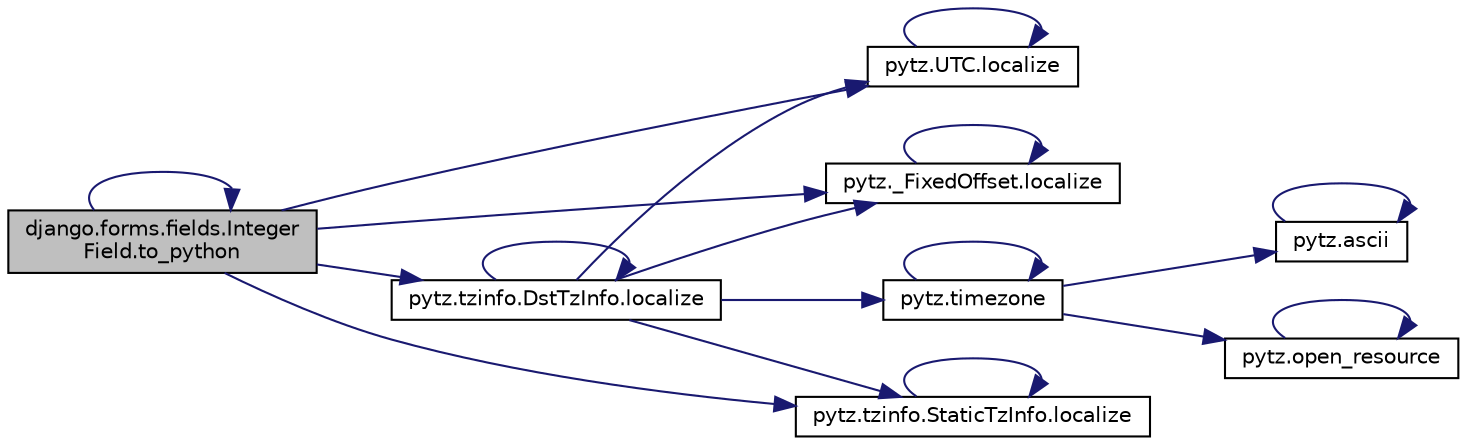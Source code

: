 digraph "django.forms.fields.IntegerField.to_python"
{
 // LATEX_PDF_SIZE
  edge [fontname="Helvetica",fontsize="10",labelfontname="Helvetica",labelfontsize="10"];
  node [fontname="Helvetica",fontsize="10",shape=record];
  rankdir="LR";
  Node1 [label="django.forms.fields.Integer\lField.to_python",height=0.2,width=0.4,color="black", fillcolor="grey75", style="filled", fontcolor="black",tooltip=" "];
  Node1 -> Node2 [color="midnightblue",fontsize="10",style="solid",fontname="Helvetica"];
  Node2 [label="pytz.UTC.localize",height=0.2,width=0.4,color="black", fillcolor="white", style="filled",URL="$d2/dd7/classpytz_1_1_u_t_c.html#ad867add53d488933e35a47a721257d07",tooltip=" "];
  Node2 -> Node2 [color="midnightblue",fontsize="10",style="solid",fontname="Helvetica"];
  Node1 -> Node3 [color="midnightblue",fontsize="10",style="solid",fontname="Helvetica"];
  Node3 [label="pytz._FixedOffset.localize",height=0.2,width=0.4,color="black", fillcolor="white", style="filled",URL="$db/ddc/classpytz_1_1___fixed_offset.html#a3f10b51d2aff2dcc4f2d01369af98fe0",tooltip=" "];
  Node3 -> Node3 [color="midnightblue",fontsize="10",style="solid",fontname="Helvetica"];
  Node1 -> Node4 [color="midnightblue",fontsize="10",style="solid",fontname="Helvetica"];
  Node4 [label="pytz.tzinfo.StaticTzInfo.localize",height=0.2,width=0.4,color="black", fillcolor="white", style="filled",URL="$d5/db5/classpytz_1_1tzinfo_1_1_static_tz_info.html#a496aa3c68f9a79d26d62826923489fb8",tooltip=" "];
  Node4 -> Node4 [color="midnightblue",fontsize="10",style="solid",fontname="Helvetica"];
  Node1 -> Node5 [color="midnightblue",fontsize="10",style="solid",fontname="Helvetica"];
  Node5 [label="pytz.tzinfo.DstTzInfo.localize",height=0.2,width=0.4,color="black", fillcolor="white", style="filled",URL="$d4/d11/classpytz_1_1tzinfo_1_1_dst_tz_info.html#af64331f2a0016d6ca9a4cfcc4d86ad89",tooltip=" "];
  Node5 -> Node2 [color="midnightblue",fontsize="10",style="solid",fontname="Helvetica"];
  Node5 -> Node3 [color="midnightblue",fontsize="10",style="solid",fontname="Helvetica"];
  Node5 -> Node4 [color="midnightblue",fontsize="10",style="solid",fontname="Helvetica"];
  Node5 -> Node5 [color="midnightblue",fontsize="10",style="solid",fontname="Helvetica"];
  Node5 -> Node6 [color="midnightblue",fontsize="10",style="solid",fontname="Helvetica"];
  Node6 [label="pytz.timezone",height=0.2,width=0.4,color="black", fillcolor="white", style="filled",URL="$d2/df0/namespacepytz.html#a864aeabe33e444f56b55e925803db0be",tooltip=" "];
  Node6 -> Node7 [color="midnightblue",fontsize="10",style="solid",fontname="Helvetica"];
  Node7 [label="pytz.ascii",height=0.2,width=0.4,color="black", fillcolor="white", style="filled",URL="$d2/df0/namespacepytz.html#a3b47f581b0f7a2e44fc39a9e56941618",tooltip=" "];
  Node7 -> Node7 [color="midnightblue",fontsize="10",style="solid",fontname="Helvetica"];
  Node6 -> Node8 [color="midnightblue",fontsize="10",style="solid",fontname="Helvetica"];
  Node8 [label="pytz.open_resource",height=0.2,width=0.4,color="black", fillcolor="white", style="filled",URL="$d2/df0/namespacepytz.html#a902975213c079691292a54e1a341891c",tooltip=" "];
  Node8 -> Node8 [color="midnightblue",fontsize="10",style="solid",fontname="Helvetica"];
  Node6 -> Node6 [color="midnightblue",fontsize="10",style="solid",fontname="Helvetica"];
  Node1 -> Node1 [color="midnightblue",fontsize="10",style="solid",fontname="Helvetica"];
}
